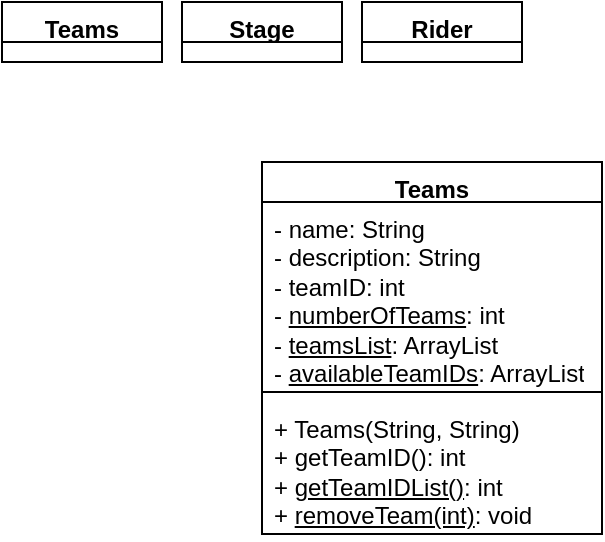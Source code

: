 <mxfile version="24.2.0" type="github">
  <diagram id="C5RBs43oDa-KdzZeNtuy" name="Page-1">
    <mxGraphModel dx="366" dy="269" grid="1" gridSize="10" guides="1" tooltips="1" connect="1" arrows="1" fold="1" page="1" pageScale="1" pageWidth="827" pageHeight="1169" math="0" shadow="0">
      <root>
        <mxCell id="WIyWlLk6GJQsqaUBKTNV-0" />
        <mxCell id="WIyWlLk6GJQsqaUBKTNV-1" parent="WIyWlLk6GJQsqaUBKTNV-0" />
        <mxCell id="emHu-cfzv6c4kefyn8a2-1" value="Teams" style="swimlane;fontStyle=1;align=center;verticalAlign=top;childLayout=stackLayout;horizontal=1;startSize=20;horizontalStack=0;resizeParent=1;resizeParentMax=0;resizeLast=0;collapsible=1;marginBottom=0;whiteSpace=wrap;html=1;" vertex="1" collapsed="1" parent="WIyWlLk6GJQsqaUBKTNV-1">
          <mxGeometry x="50" y="30" width="80" height="30" as="geometry">
            <mxRectangle x="50" y="30" width="170" height="186" as="alternateBounds" />
          </mxGeometry>
        </mxCell>
        <mxCell id="emHu-cfzv6c4kefyn8a2-2" value="- name: String&lt;div&gt;- description: String&lt;/div&gt;&lt;div&gt;- teamID: int&lt;/div&gt;&lt;div&gt;- &lt;u&gt;numberOfTeams&lt;/u&gt;: int&lt;/div&gt;&lt;div&gt;- &lt;u&gt;teamsList&lt;/u&gt;: ArrayList&lt;/div&gt;&lt;div&gt;- &lt;u&gt;availableTeamIDs&lt;/u&gt;: ArrayList&lt;/div&gt;" style="text;strokeColor=none;fillColor=none;align=left;verticalAlign=top;spacingLeft=4;spacingRight=4;overflow=hidden;rotatable=0;points=[[0,0.5],[1,0.5]];portConstraint=eastwest;whiteSpace=wrap;html=1;" vertex="1" parent="emHu-cfzv6c4kefyn8a2-1">
          <mxGeometry y="20" width="170" height="90" as="geometry" />
        </mxCell>
        <mxCell id="emHu-cfzv6c4kefyn8a2-3" value="" style="line;strokeWidth=1;fillColor=none;align=left;verticalAlign=middle;spacingTop=-1;spacingLeft=3;spacingRight=3;rotatable=0;labelPosition=right;points=[];portConstraint=eastwest;strokeColor=inherit;" vertex="1" parent="emHu-cfzv6c4kefyn8a2-1">
          <mxGeometry y="110" width="170" height="10" as="geometry" />
        </mxCell>
        <mxCell id="emHu-cfzv6c4kefyn8a2-4" value="+ Teams(String, String)&lt;div&gt;+ getTeamID(): int&lt;/div&gt;&lt;div&gt;+ &lt;u&gt;getTeamIDList()&lt;/u&gt;: int&lt;/div&gt;&lt;div&gt;+ &lt;u&gt;removeTeam(int)&lt;/u&gt;: void&lt;/div&gt;" style="text;strokeColor=none;fillColor=none;align=left;verticalAlign=top;spacingLeft=4;spacingRight=4;overflow=hidden;rotatable=0;points=[[0,0.5],[1,0.5]];portConstraint=eastwest;whiteSpace=wrap;html=1;" vertex="1" parent="emHu-cfzv6c4kefyn8a2-1">
          <mxGeometry y="120" width="170" height="66" as="geometry" />
        </mxCell>
        <mxCell id="emHu-cfzv6c4kefyn8a2-6" value="Stage" style="swimlane;fontStyle=1;align=center;verticalAlign=top;childLayout=stackLayout;horizontal=1;startSize=20;horizontalStack=0;resizeParent=1;resizeParentMax=0;resizeLast=0;collapsible=1;marginBottom=0;whiteSpace=wrap;html=1;" vertex="1" collapsed="1" parent="WIyWlLk6GJQsqaUBKTNV-1">
          <mxGeometry x="140" y="30" width="80" height="30" as="geometry">
            <mxRectangle x="400" y="50" width="330" height="300" as="alternateBounds" />
          </mxGeometry>
        </mxCell>
        <mxCell id="emHu-cfzv6c4kefyn8a2-7" value="- raceID: int&lt;div&gt;- stageName: String&lt;/div&gt;&lt;div&gt;- description: String&lt;/div&gt;&lt;div&gt;- length: double&lt;/div&gt;&lt;div&gt;- startTime: LocalDateTime&lt;/div&gt;&lt;div&gt;- type: StageType&lt;/div&gt;&lt;div&gt;- stageID: int&lt;/div&gt;&lt;div&gt;-&amp;nbsp;&lt;u&gt;numberOfStages = 0&lt;/u&gt;: int&lt;/div&gt;&lt;div&gt;- stageState = &quot;not waiting for results&quot;: String&lt;/div&gt;&lt;div&gt;# &lt;u&gt;stagesList&lt;/u&gt;: ArrayList&lt;/div&gt;&lt;div&gt;- &lt;u&gt;stagesInRace&lt;/u&gt;: ArrayList&lt;/div&gt;" style="text;strokeColor=none;fillColor=none;align=left;verticalAlign=top;spacingLeft=4;spacingRight=4;overflow=hidden;rotatable=0;points=[[0,0.5],[1,0.5]];portConstraint=eastwest;whiteSpace=wrap;html=1;" vertex="1" parent="emHu-cfzv6c4kefyn8a2-6">
          <mxGeometry y="20" width="330" height="170" as="geometry" />
        </mxCell>
        <mxCell id="emHu-cfzv6c4kefyn8a2-8" value="" style="line;strokeWidth=1;fillColor=none;align=left;verticalAlign=middle;spacingTop=-1;spacingLeft=3;spacingRight=3;rotatable=0;labelPosition=right;points=[];portConstraint=eastwest;strokeColor=inherit;" vertex="1" parent="emHu-cfzv6c4kefyn8a2-6">
          <mxGeometry y="190" width="330" height="10" as="geometry" />
        </mxCell>
        <mxCell id="emHu-cfzv6c4kefyn8a2-9" value="+ Stage(int,String,String,double,LocalDateTime,StageType)&lt;div&gt;+ getStageID(): int&lt;/div&gt;&lt;div&gt;+ &lt;u&gt;numberOfStages(raceID)&lt;/u&gt;: int&lt;/div&gt;&lt;div&gt;+ &lt;u&gt;getLengthOfStages(stageID)&lt;/u&gt;: int&lt;/div&gt;&lt;div&gt;+ &lt;u&gt;getSTageIDList(raceID)&lt;/u&gt;: int&lt;/div&gt;&lt;div&gt;+ &lt;u&gt;changeStageState(stageID)&lt;/u&gt;: int&lt;/div&gt;" style="text;strokeColor=none;fillColor=none;align=left;verticalAlign=top;spacingLeft=4;spacingRight=4;overflow=hidden;rotatable=0;points=[[0,0.5],[1,0.5]];portConstraint=eastwest;whiteSpace=wrap;html=1;" vertex="1" parent="emHu-cfzv6c4kefyn8a2-6">
          <mxGeometry y="200" width="330" height="100" as="geometry" />
        </mxCell>
        <mxCell id="emHu-cfzv6c4kefyn8a2-10" value="Rider" style="swimlane;fontStyle=1;align=center;verticalAlign=top;childLayout=stackLayout;horizontal=1;startSize=20;horizontalStack=0;resizeParent=1;resizeParentMax=0;resizeLast=0;collapsible=1;marginBottom=0;whiteSpace=wrap;html=1;" vertex="1" collapsed="1" parent="WIyWlLk6GJQsqaUBKTNV-1">
          <mxGeometry x="230" y="30" width="80" height="30" as="geometry">
            <mxRectangle x="330" y="50" width="190" height="220" as="alternateBounds" />
          </mxGeometry>
        </mxCell>
        <mxCell id="emHu-cfzv6c4kefyn8a2-11" value="- name: String&lt;div&gt;- teamID: int&lt;/div&gt;&lt;div&gt;- yearOfBirth: int&lt;/div&gt;&lt;div&gt;- riderID: int&lt;/div&gt;&lt;div&gt;- &lt;u&gt;numberOfRiders=0&lt;/u&gt;: int&lt;/div&gt;&lt;div&gt;- &lt;u&gt;ridersList&lt;/u&gt;: ArrayList&lt;/div&gt;&lt;div&gt;# &lt;u&gt;ridersInTeam&lt;/u&gt;: ArrayList&lt;/div&gt;&lt;div&gt;# availableRiderIDs: ArrayList&lt;/div&gt;" style="text;strokeColor=none;fillColor=none;align=left;verticalAlign=top;spacingLeft=4;spacingRight=4;overflow=hidden;rotatable=0;points=[[0,0.5],[1,0.5]];portConstraint=eastwest;whiteSpace=wrap;html=1;" vertex="1" parent="emHu-cfzv6c4kefyn8a2-10">
          <mxGeometry y="20" width="190" height="120" as="geometry" />
        </mxCell>
        <mxCell id="emHu-cfzv6c4kefyn8a2-12" value="" style="line;strokeWidth=1;fillColor=none;align=left;verticalAlign=middle;spacingTop=-1;spacingLeft=3;spacingRight=3;rotatable=0;labelPosition=right;points=[];portConstraint=eastwest;strokeColor=inherit;" vertex="1" parent="emHu-cfzv6c4kefyn8a2-10">
          <mxGeometry y="140" width="190" height="10" as="geometry" />
        </mxCell>
        <mxCell id="emHu-cfzv6c4kefyn8a2-13" value="+ Rider(int, String, int)&lt;div&gt;+ getRiderID(): int&lt;/div&gt;&lt;div&gt;+ &lt;u&gt;getTeamRidersList(teamID)&lt;/u&gt;: int&lt;/div&gt;&lt;div&gt;+ &lt;u&gt;removeRider(riderID&lt;/u&gt;: void&lt;/div&gt;" style="text;strokeColor=none;fillColor=none;align=left;verticalAlign=top;spacingLeft=4;spacingRight=4;overflow=hidden;rotatable=0;points=[[0,0.5],[1,0.5]];portConstraint=eastwest;whiteSpace=wrap;html=1;" vertex="1" parent="emHu-cfzv6c4kefyn8a2-10">
          <mxGeometry y="150" width="190" height="70" as="geometry" />
        </mxCell>
        <mxCell id="emHu-cfzv6c4kefyn8a2-14" value="Teams" style="swimlane;fontStyle=1;align=center;verticalAlign=top;childLayout=stackLayout;horizontal=1;startSize=20;horizontalStack=0;resizeParent=1;resizeParentMax=0;resizeLast=0;collapsible=1;marginBottom=0;whiteSpace=wrap;html=1;" vertex="1" parent="WIyWlLk6GJQsqaUBKTNV-1">
          <mxGeometry x="180" y="110" width="170" height="186" as="geometry">
            <mxRectangle x="310" y="30" width="80" height="30" as="alternateBounds" />
          </mxGeometry>
        </mxCell>
        <mxCell id="emHu-cfzv6c4kefyn8a2-15" value="- name: String&lt;div&gt;- description: String&lt;/div&gt;&lt;div&gt;- teamID: int&lt;/div&gt;&lt;div&gt;- &lt;u&gt;numberOfTeams&lt;/u&gt;: int&lt;/div&gt;&lt;div&gt;- &lt;u&gt;teamsList&lt;/u&gt;: ArrayList&lt;/div&gt;&lt;div&gt;- &lt;u&gt;availableTeamIDs&lt;/u&gt;: ArrayList&lt;/div&gt;" style="text;strokeColor=none;fillColor=none;align=left;verticalAlign=top;spacingLeft=4;spacingRight=4;overflow=hidden;rotatable=0;points=[[0,0.5],[1,0.5]];portConstraint=eastwest;whiteSpace=wrap;html=1;" vertex="1" parent="emHu-cfzv6c4kefyn8a2-14">
          <mxGeometry y="20" width="170" height="90" as="geometry" />
        </mxCell>
        <mxCell id="emHu-cfzv6c4kefyn8a2-16" value="" style="line;strokeWidth=1;fillColor=none;align=left;verticalAlign=middle;spacingTop=-1;spacingLeft=3;spacingRight=3;rotatable=0;labelPosition=right;points=[];portConstraint=eastwest;strokeColor=inherit;" vertex="1" parent="emHu-cfzv6c4kefyn8a2-14">
          <mxGeometry y="110" width="170" height="10" as="geometry" />
        </mxCell>
        <mxCell id="emHu-cfzv6c4kefyn8a2-17" value="+ Teams(String, String)&lt;div&gt;+ getTeamID(): int&lt;/div&gt;&lt;div&gt;+ &lt;u&gt;getTeamIDList()&lt;/u&gt;: int&lt;/div&gt;&lt;div&gt;+ &lt;u&gt;removeTeam(int)&lt;/u&gt;: void&lt;/div&gt;" style="text;strokeColor=none;fillColor=none;align=left;verticalAlign=top;spacingLeft=4;spacingRight=4;overflow=hidden;rotatable=0;points=[[0,0.5],[1,0.5]];portConstraint=eastwest;whiteSpace=wrap;html=1;" vertex="1" parent="emHu-cfzv6c4kefyn8a2-14">
          <mxGeometry y="120" width="170" height="66" as="geometry" />
        </mxCell>
      </root>
    </mxGraphModel>
  </diagram>
</mxfile>
